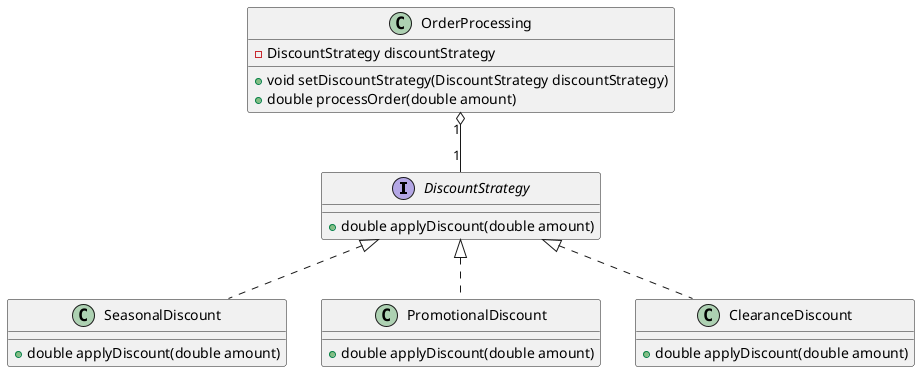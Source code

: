 @startuml

interface DiscountStrategy {
    +double applyDiscount(double amount)
}

class SeasonalDiscount implements DiscountStrategy {
    +double applyDiscount(double amount)
}

class PromotionalDiscount implements DiscountStrategy {
    +double applyDiscount(double amount)
}

class ClearanceDiscount implements DiscountStrategy {
    +double applyDiscount(double amount)
}

class OrderProcessing {
    -DiscountStrategy discountStrategy
    +void setDiscountStrategy(DiscountStrategy discountStrategy)
    +double processOrder(double amount)
}

OrderProcessing "1" o-- "1" DiscountStrategy

@enduml

